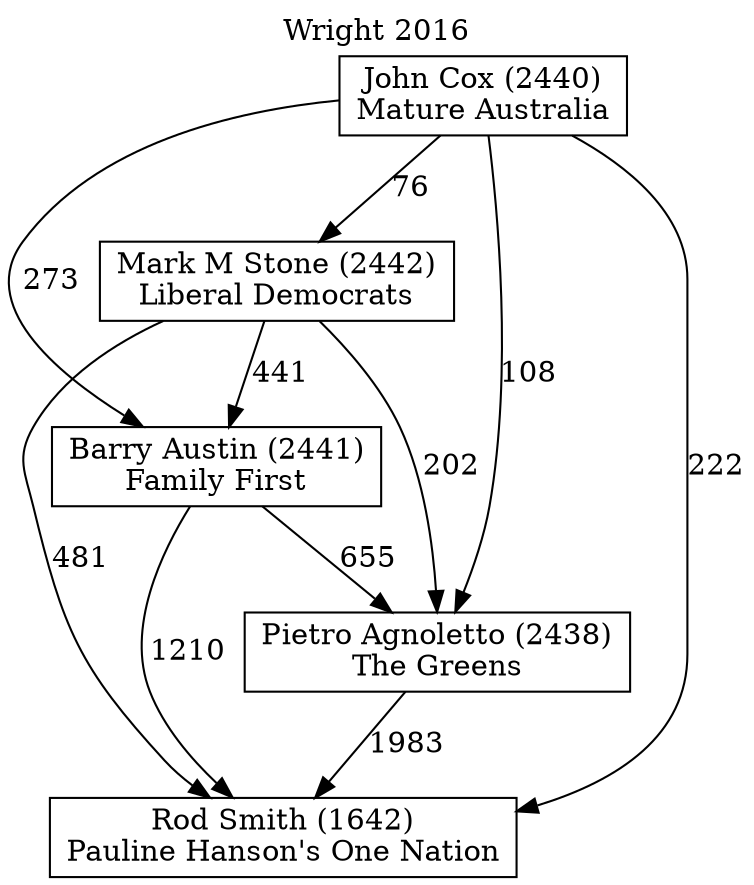 // House preference flow
digraph "Rod Smith (1642)_Wright_2016" {
	graph [label="Wright 2016" labelloc=t mclimit=10]
	node [shape=box]
	"Rod Smith (1642)" [label="Rod Smith (1642)
Pauline Hanson's One Nation"]
	"Pietro Agnoletto (2438)" [label="Pietro Agnoletto (2438)
The Greens"]
	"Barry Austin (2441)" [label="Barry Austin (2441)
Family First"]
	"Mark M Stone (2442)" [label="Mark M Stone (2442)
Liberal Democrats"]
	"John Cox (2440)" [label="John Cox (2440)
Mature Australia"]
	"Pietro Agnoletto (2438)" -> "Rod Smith (1642)" [label=1983]
	"Barry Austin (2441)" -> "Pietro Agnoletto (2438)" [label=655]
	"Mark M Stone (2442)" -> "Barry Austin (2441)" [label=441]
	"John Cox (2440)" -> "Mark M Stone (2442)" [label=76]
	"Barry Austin (2441)" -> "Rod Smith (1642)" [label=1210]
	"Mark M Stone (2442)" -> "Rod Smith (1642)" [label=481]
	"John Cox (2440)" -> "Rod Smith (1642)" [label=222]
	"John Cox (2440)" -> "Barry Austin (2441)" [label=273]
	"Mark M Stone (2442)" -> "Pietro Agnoletto (2438)" [label=202]
	"John Cox (2440)" -> "Pietro Agnoletto (2438)" [label=108]
}
